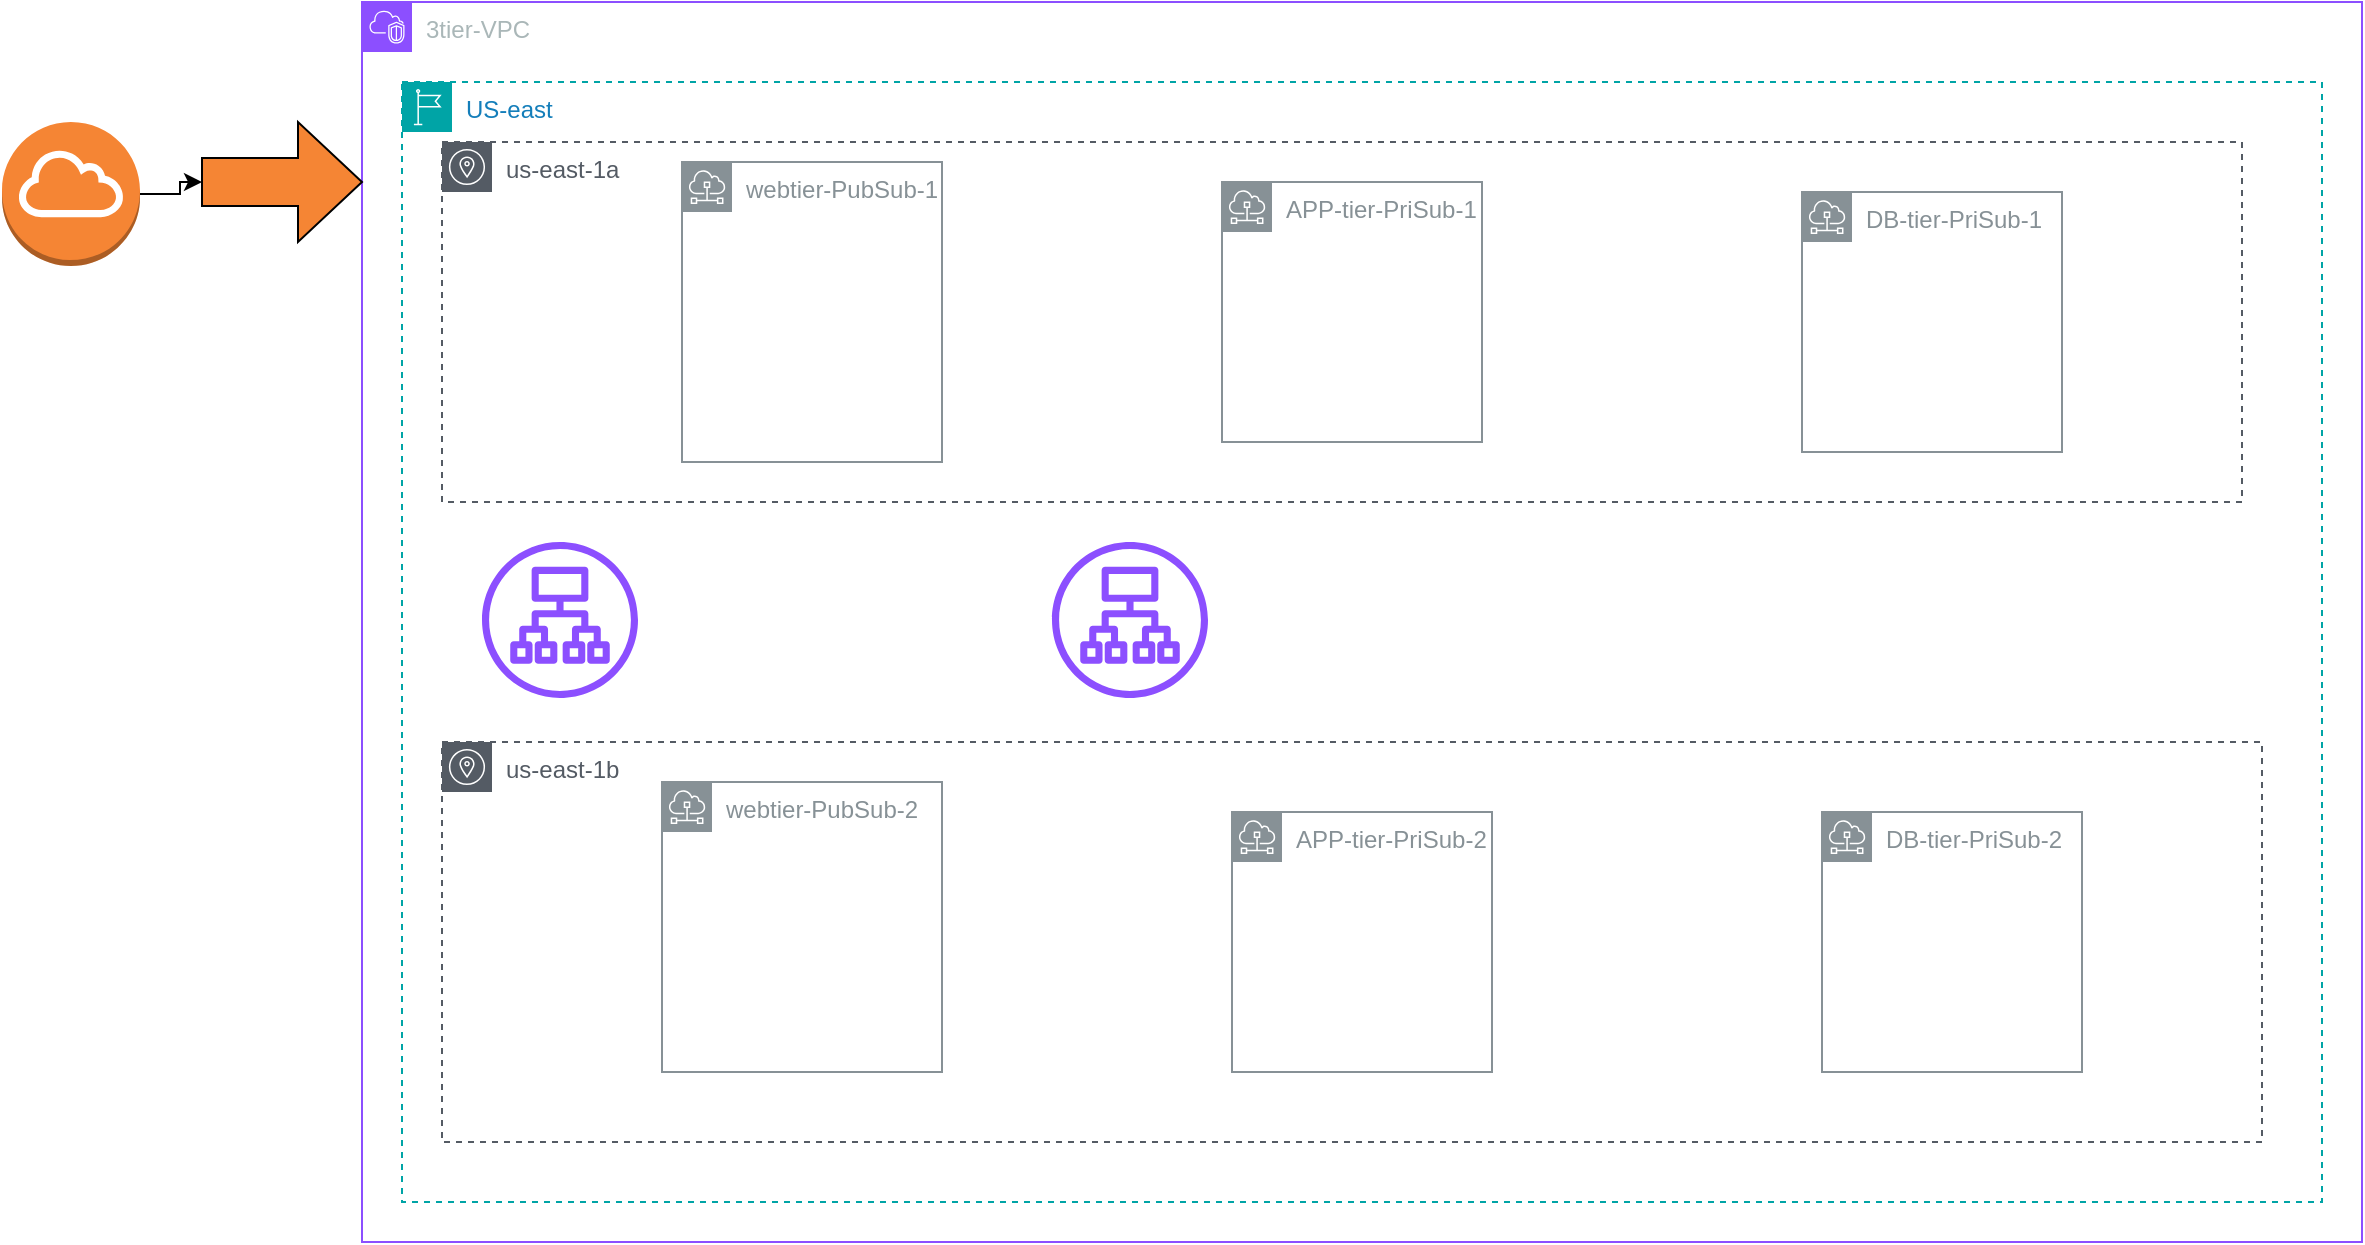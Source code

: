 <mxfile version="26.2.14">
  <diagram name="Page-1" id="wp1vN_EcB9PVwbdR_TTC">
    <mxGraphModel dx="2059" dy="642" grid="1" gridSize="10" guides="1" tooltips="1" connect="1" arrows="1" fold="1" page="1" pageScale="1" pageWidth="850" pageHeight="1100" math="0" shadow="0">
      <root>
        <mxCell id="0" />
        <mxCell id="1" parent="0" />
        <mxCell id="LSXj0VK2o3YOv4iEomhP-1" value="3tier-VPC" style="points=[[0,0],[0.25,0],[0.5,0],[0.75,0],[1,0],[1,0.25],[1,0.5],[1,0.75],[1,1],[0.75,1],[0.5,1],[0.25,1],[0,1],[0,0.75],[0,0.5],[0,0.25]];outlineConnect=0;gradientColor=none;html=1;whiteSpace=wrap;fontSize=12;fontStyle=0;container=1;pointerEvents=0;collapsible=0;recursiveResize=0;shape=mxgraph.aws4.group;grIcon=mxgraph.aws4.group_vpc2;strokeColor=#8C4FFF;fillColor=none;verticalAlign=top;align=left;spacingLeft=30;fontColor=#AAB7B8;dashed=0;" vertex="1" parent="1">
          <mxGeometry x="80" y="50" width="1000" height="620" as="geometry" />
        </mxCell>
        <mxCell id="LSXj0VK2o3YOv4iEomhP-2" value="US-east" style="points=[[0,0],[0.25,0],[0.5,0],[0.75,0],[1,0],[1,0.25],[1,0.5],[1,0.75],[1,1],[0.75,1],[0.5,1],[0.25,1],[0,1],[0,0.75],[0,0.5],[0,0.25]];outlineConnect=0;gradientColor=none;html=1;whiteSpace=wrap;fontSize=12;fontStyle=0;container=1;pointerEvents=0;collapsible=0;recursiveResize=0;shape=mxgraph.aws4.group;grIcon=mxgraph.aws4.group_region;strokeColor=#00A4A6;fillColor=none;verticalAlign=top;align=left;spacingLeft=30;fontColor=#147EBA;dashed=1;" vertex="1" parent="1">
          <mxGeometry x="100" y="90" width="960" height="560" as="geometry" />
        </mxCell>
        <mxCell id="LSXj0VK2o3YOv4iEomhP-9" value="us-east-1b" style="sketch=0;outlineConnect=0;gradientColor=none;html=1;whiteSpace=wrap;fontSize=12;fontStyle=0;shape=mxgraph.aws4.group;grIcon=mxgraph.aws4.group_availability_zone;strokeColor=#545B64;fillColor=none;verticalAlign=top;align=left;spacingLeft=30;fontColor=#545B64;dashed=1;" vertex="1" parent="LSXj0VK2o3YOv4iEomhP-2">
          <mxGeometry x="20" y="330" width="910" height="200" as="geometry" />
        </mxCell>
        <mxCell id="LSXj0VK2o3YOv4iEomhP-15" value="webtier-PubSub-2" style="sketch=0;outlineConnect=0;gradientColor=none;html=1;whiteSpace=wrap;fontSize=12;fontStyle=0;shape=mxgraph.aws4.group;grIcon=mxgraph.aws4.group_subnet;strokeColor=#879196;fillColor=none;verticalAlign=top;align=left;spacingLeft=30;fontColor=#879196;dashed=0;" vertex="1" parent="LSXj0VK2o3YOv4iEomhP-2">
          <mxGeometry x="130" y="350" width="140" height="145" as="geometry" />
        </mxCell>
        <mxCell id="LSXj0VK2o3YOv4iEomhP-18" value="APP-tier-PriSub-2" style="sketch=0;outlineConnect=0;gradientColor=none;html=1;whiteSpace=wrap;fontSize=12;fontStyle=0;shape=mxgraph.aws4.group;grIcon=mxgraph.aws4.group_subnet;strokeColor=#879196;fillColor=none;verticalAlign=top;align=left;spacingLeft=30;fontColor=#879196;dashed=0;" vertex="1" parent="LSXj0VK2o3YOv4iEomhP-2">
          <mxGeometry x="415" y="365" width="130" height="130" as="geometry" />
        </mxCell>
        <mxCell id="LSXj0VK2o3YOv4iEomhP-20" value="DB-tier-PriSub-2" style="sketch=0;outlineConnect=0;gradientColor=none;html=1;whiteSpace=wrap;fontSize=12;fontStyle=0;shape=mxgraph.aws4.group;grIcon=mxgraph.aws4.group_subnet;strokeColor=#879196;fillColor=none;verticalAlign=top;align=left;spacingLeft=30;fontColor=#879196;dashed=0;" vertex="1" parent="LSXj0VK2o3YOv4iEomhP-2">
          <mxGeometry x="710" y="365" width="130" height="130" as="geometry" />
        </mxCell>
        <mxCell id="LSXj0VK2o3YOv4iEomhP-25" value="" style="sketch=0;outlineConnect=0;fontColor=#232F3E;gradientColor=none;fillColor=#8C4FFF;strokeColor=none;dashed=0;verticalLabelPosition=bottom;verticalAlign=top;align=center;html=1;fontSize=12;fontStyle=0;aspect=fixed;pointerEvents=1;shape=mxgraph.aws4.application_load_balancer;" vertex="1" parent="LSXj0VK2o3YOv4iEomhP-2">
          <mxGeometry x="40" y="230" width="78" height="78" as="geometry" />
        </mxCell>
        <mxCell id="LSXj0VK2o3YOv4iEomhP-26" value="" style="sketch=0;outlineConnect=0;fontColor=#232F3E;gradientColor=none;fillColor=#8C4FFF;strokeColor=none;dashed=0;verticalLabelPosition=bottom;verticalAlign=top;align=center;html=1;fontSize=12;fontStyle=0;aspect=fixed;pointerEvents=1;shape=mxgraph.aws4.application_load_balancer;" vertex="1" parent="LSXj0VK2o3YOv4iEomhP-2">
          <mxGeometry x="325" y="230" width="78" height="78" as="geometry" />
        </mxCell>
        <mxCell id="LSXj0VK2o3YOv4iEomhP-6" value="" style="edgeStyle=orthogonalEdgeStyle;rounded=0;orthogonalLoop=1;jettySize=auto;html=1;" edge="1" parent="1" source="LSXj0VK2o3YOv4iEomhP-4" target="LSXj0VK2o3YOv4iEomhP-5">
          <mxGeometry relative="1" as="geometry" />
        </mxCell>
        <mxCell id="LSXj0VK2o3YOv4iEomhP-4" value="" style="outlineConnect=0;dashed=0;verticalLabelPosition=bottom;verticalAlign=top;align=center;html=1;shape=mxgraph.aws3.internet_gateway;fillColor=#F58534;gradientColor=none;" vertex="1" parent="1">
          <mxGeometry x="-100" y="110" width="69" height="72" as="geometry" />
        </mxCell>
        <mxCell id="LSXj0VK2o3YOv4iEomhP-5" value="" style="shape=singleArrow;whiteSpace=wrap;html=1;arrowWidth=0.4;arrowSize=0.4;verticalAlign=top;fillColor=#F58534;dashed=0;gradientColor=none;" vertex="1" parent="1">
          <mxGeometry y="110" width="80" height="60" as="geometry" />
        </mxCell>
        <mxCell id="LSXj0VK2o3YOv4iEomhP-7" value="us-east-1a" style="sketch=0;outlineConnect=0;gradientColor=none;html=1;whiteSpace=wrap;fontSize=12;fontStyle=0;shape=mxgraph.aws4.group;grIcon=mxgraph.aws4.group_availability_zone;strokeColor=#545B64;fillColor=none;verticalAlign=top;align=left;spacingLeft=30;fontColor=#545B64;dashed=1;" vertex="1" parent="1">
          <mxGeometry x="120" y="120" width="900" height="180" as="geometry" />
        </mxCell>
        <mxCell id="LSXj0VK2o3YOv4iEomhP-16" value="webtier-PubSub-1" style="sketch=0;outlineConnect=0;gradientColor=none;html=1;whiteSpace=wrap;fontSize=12;fontStyle=0;shape=mxgraph.aws4.group;grIcon=mxgraph.aws4.group_subnet;strokeColor=#879196;fillColor=none;verticalAlign=top;align=left;spacingLeft=30;fontColor=#879196;dashed=0;" vertex="1" parent="1">
          <mxGeometry x="240" y="130" width="130" height="150" as="geometry" />
        </mxCell>
        <mxCell id="LSXj0VK2o3YOv4iEomhP-17" value="APP-tier-PriSub-1" style="sketch=0;outlineConnect=0;gradientColor=none;html=1;whiteSpace=wrap;fontSize=12;fontStyle=0;shape=mxgraph.aws4.group;grIcon=mxgraph.aws4.group_subnet;strokeColor=#879196;fillColor=none;verticalAlign=top;align=left;spacingLeft=30;fontColor=#879196;dashed=0;" vertex="1" parent="1">
          <mxGeometry x="510" y="140" width="130" height="130" as="geometry" />
        </mxCell>
        <mxCell id="LSXj0VK2o3YOv4iEomhP-19" value="DB-tier-PriSub-1" style="sketch=0;outlineConnect=0;gradientColor=none;html=1;whiteSpace=wrap;fontSize=12;fontStyle=0;shape=mxgraph.aws4.group;grIcon=mxgraph.aws4.group_subnet;strokeColor=#879196;fillColor=none;verticalAlign=top;align=left;spacingLeft=30;fontColor=#879196;dashed=0;" vertex="1" parent="1">
          <mxGeometry x="800" y="145" width="130" height="130" as="geometry" />
        </mxCell>
      </root>
    </mxGraphModel>
  </diagram>
</mxfile>
